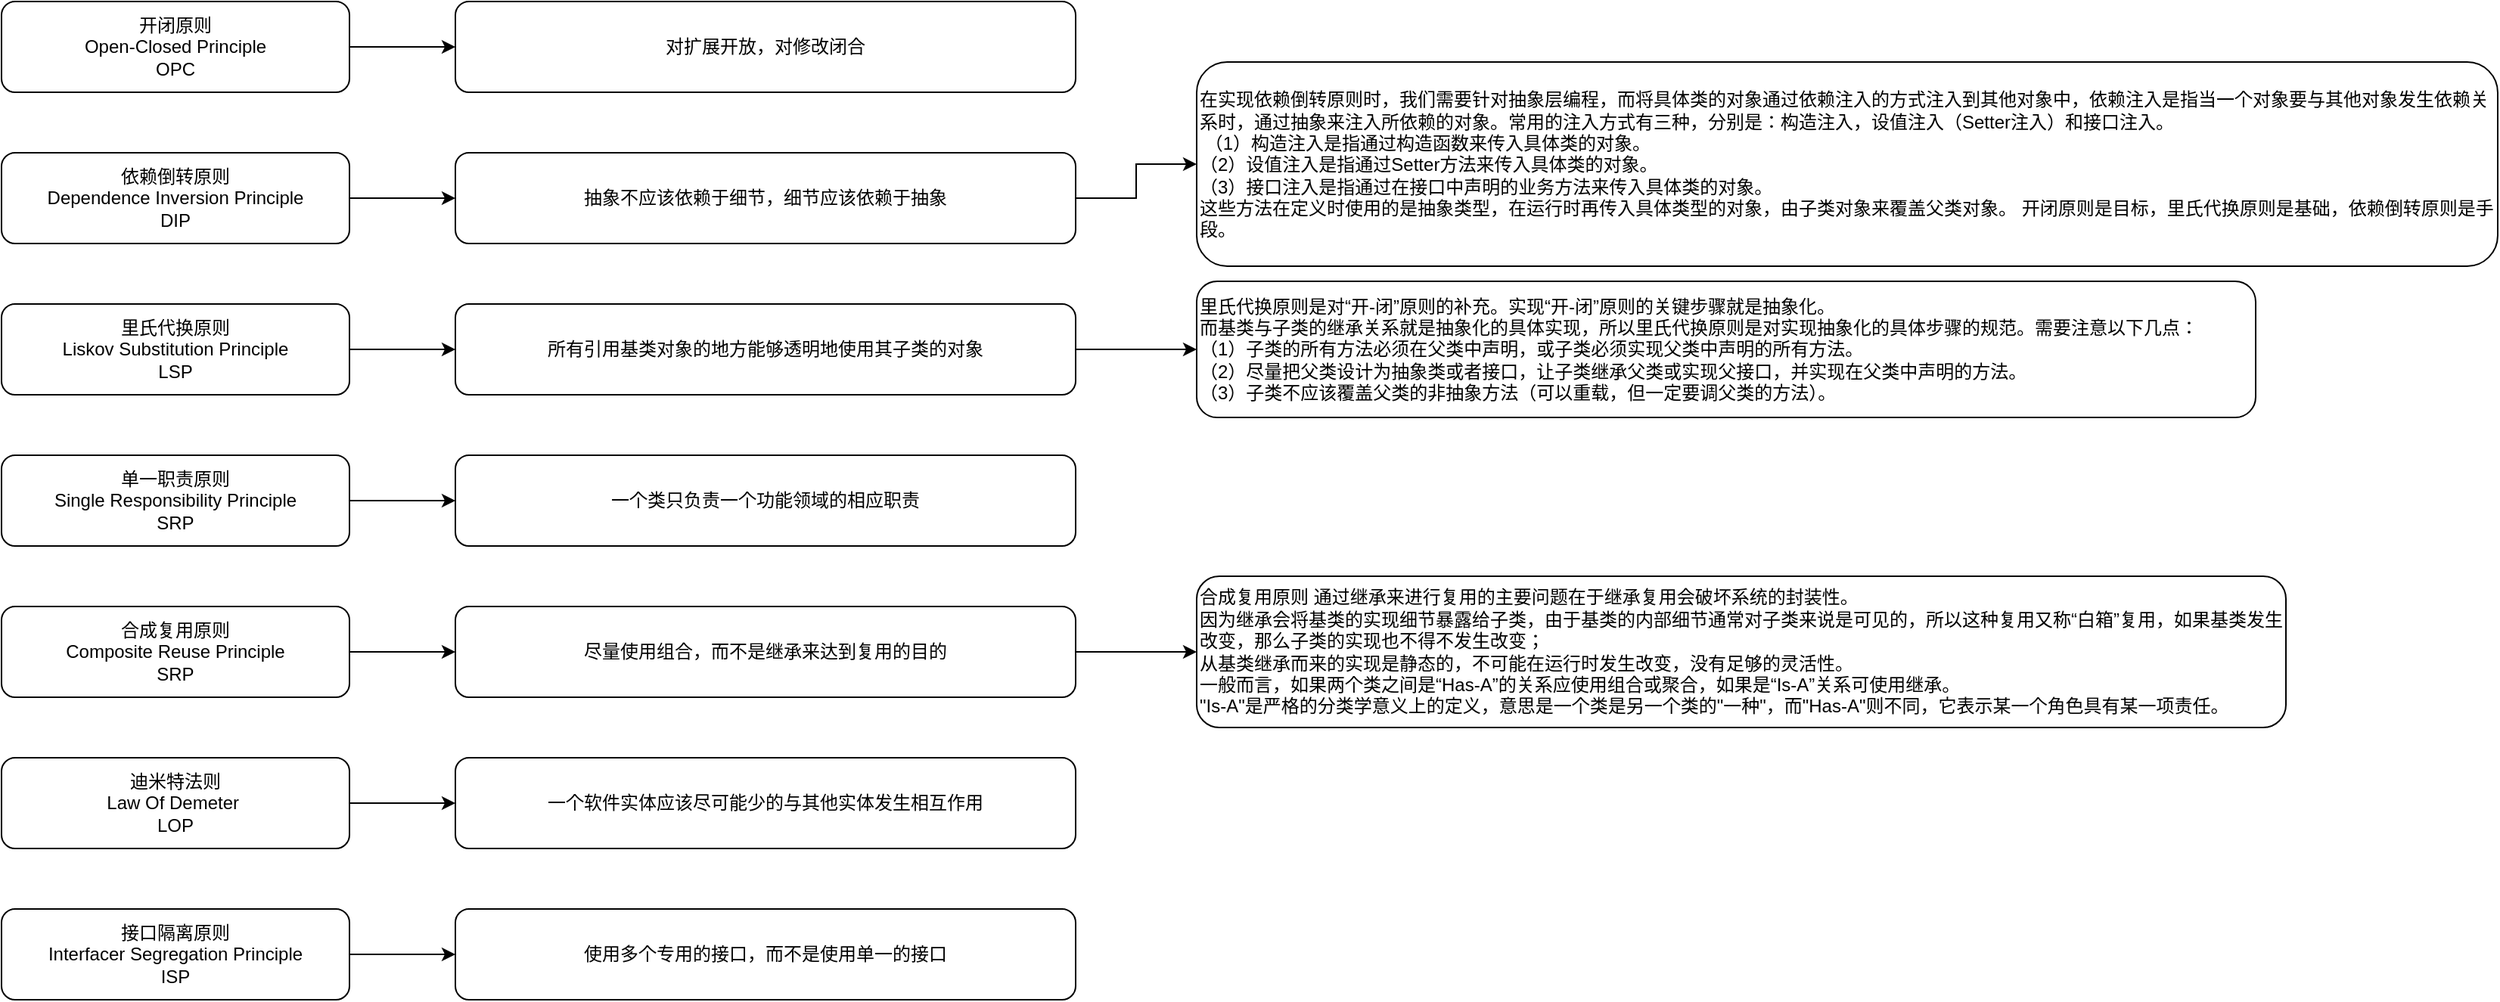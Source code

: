 <mxfile version="13.10.4" type="github">
  <diagram id="IH-vpjTIQTwsLYozW_Uu" name="第 1 页">
    <mxGraphModel dx="1422" dy="794" grid="1" gridSize="10" guides="1" tooltips="1" connect="1" arrows="1" fold="1" page="1" pageScale="1" pageWidth="1169" pageHeight="1654" math="0" shadow="0">
      <root>
        <mxCell id="0" />
        <mxCell id="1" parent="0" />
        <mxCell id="asruQh3GKz0RM7dly7mq-5" style="edgeStyle=orthogonalEdgeStyle;rounded=0;orthogonalLoop=1;jettySize=auto;html=1;entryX=0;entryY=0.5;entryDx=0;entryDy=0;" edge="1" parent="1" source="asruQh3GKz0RM7dly7mq-1" target="asruQh3GKz0RM7dly7mq-2">
          <mxGeometry relative="1" as="geometry" />
        </mxCell>
        <mxCell id="asruQh3GKz0RM7dly7mq-1" value="开闭原则&lt;br&gt;Open-Closed Principle&lt;br&gt;OPC" style="rounded=1;whiteSpace=wrap;html=1;" vertex="1" parent="1">
          <mxGeometry x="80" y="130" width="230" height="60" as="geometry" />
        </mxCell>
        <mxCell id="asruQh3GKz0RM7dly7mq-2" value="对扩展开放，对修改闭合" style="rounded=1;whiteSpace=wrap;html=1;" vertex="1" parent="1">
          <mxGeometry x="380" y="130" width="410" height="60" as="geometry" />
        </mxCell>
        <mxCell id="asruQh3GKz0RM7dly7mq-17" style="edgeStyle=orthogonalEdgeStyle;rounded=0;orthogonalLoop=1;jettySize=auto;html=1;entryX=0;entryY=0.5;entryDx=0;entryDy=0;" edge="1" parent="1" source="asruQh3GKz0RM7dly7mq-4" target="asruQh3GKz0RM7dly7mq-6">
          <mxGeometry relative="1" as="geometry" />
        </mxCell>
        <mxCell id="asruQh3GKz0RM7dly7mq-4" value="依赖倒转原则&lt;br&gt;Dependence Inversion Principle&lt;br&gt;DIP" style="rounded=1;whiteSpace=wrap;html=1;" vertex="1" parent="1">
          <mxGeometry x="80" y="230" width="230" height="60" as="geometry" />
        </mxCell>
        <mxCell id="asruQh3GKz0RM7dly7mq-28" style="edgeStyle=orthogonalEdgeStyle;rounded=0;orthogonalLoop=1;jettySize=auto;html=1;" edge="1" parent="1" source="asruQh3GKz0RM7dly7mq-6" target="asruQh3GKz0RM7dly7mq-27">
          <mxGeometry relative="1" as="geometry" />
        </mxCell>
        <mxCell id="asruQh3GKz0RM7dly7mq-6" value="抽象不应该依赖于细节，细节应该依赖于抽象" style="rounded=1;whiteSpace=wrap;html=1;" vertex="1" parent="1">
          <mxGeometry x="380" y="230" width="410" height="60" as="geometry" />
        </mxCell>
        <mxCell id="asruQh3GKz0RM7dly7mq-18" style="edgeStyle=orthogonalEdgeStyle;rounded=0;orthogonalLoop=1;jettySize=auto;html=1;" edge="1" parent="1" source="asruQh3GKz0RM7dly7mq-7" target="asruQh3GKz0RM7dly7mq-8">
          <mxGeometry relative="1" as="geometry" />
        </mxCell>
        <mxCell id="asruQh3GKz0RM7dly7mq-7" value="里氏代换原则&lt;br&gt;Liskov Substitution Principle&lt;br&gt;LSP" style="rounded=1;whiteSpace=wrap;html=1;" vertex="1" parent="1">
          <mxGeometry x="80" y="330" width="230" height="60" as="geometry" />
        </mxCell>
        <mxCell id="asruQh3GKz0RM7dly7mq-26" style="edgeStyle=orthogonalEdgeStyle;rounded=0;orthogonalLoop=1;jettySize=auto;html=1;entryX=0;entryY=0.5;entryDx=0;entryDy=0;" edge="1" parent="1" source="asruQh3GKz0RM7dly7mq-8" target="asruQh3GKz0RM7dly7mq-25">
          <mxGeometry relative="1" as="geometry" />
        </mxCell>
        <mxCell id="asruQh3GKz0RM7dly7mq-8" value="所有引用基类对象的地方能够透明地使用其子类的对象" style="rounded=1;whiteSpace=wrap;html=1;" vertex="1" parent="1">
          <mxGeometry x="380" y="330" width="410" height="60" as="geometry" />
        </mxCell>
        <mxCell id="asruQh3GKz0RM7dly7mq-19" style="edgeStyle=orthogonalEdgeStyle;rounded=0;orthogonalLoop=1;jettySize=auto;html=1;entryX=0;entryY=0.5;entryDx=0;entryDy=0;" edge="1" parent="1" source="asruQh3GKz0RM7dly7mq-9" target="asruQh3GKz0RM7dly7mq-10">
          <mxGeometry relative="1" as="geometry" />
        </mxCell>
        <mxCell id="asruQh3GKz0RM7dly7mq-9" value="单一职责原则&lt;br&gt;Single Responsibility Principle&lt;br&gt;SRP" style="rounded=1;whiteSpace=wrap;html=1;" vertex="1" parent="1">
          <mxGeometry x="80" y="430" width="230" height="60" as="geometry" />
        </mxCell>
        <mxCell id="asruQh3GKz0RM7dly7mq-10" value="一个类只负责一个功能领域的相应职责" style="rounded=1;whiteSpace=wrap;html=1;" vertex="1" parent="1">
          <mxGeometry x="380" y="430" width="410" height="60" as="geometry" />
        </mxCell>
        <mxCell id="asruQh3GKz0RM7dly7mq-20" style="edgeStyle=orthogonalEdgeStyle;rounded=0;orthogonalLoop=1;jettySize=auto;html=1;entryX=0;entryY=0.5;entryDx=0;entryDy=0;" edge="1" parent="1" source="asruQh3GKz0RM7dly7mq-11" target="asruQh3GKz0RM7dly7mq-13">
          <mxGeometry relative="1" as="geometry" />
        </mxCell>
        <mxCell id="asruQh3GKz0RM7dly7mq-11" value="合成复用原则&lt;br&gt;Composite Reuse Principle&lt;br&gt;SRP" style="rounded=1;whiteSpace=wrap;html=1;" vertex="1" parent="1">
          <mxGeometry x="80" y="530" width="230" height="60" as="geometry" />
        </mxCell>
        <mxCell id="asruQh3GKz0RM7dly7mq-30" style="edgeStyle=orthogonalEdgeStyle;rounded=0;orthogonalLoop=1;jettySize=auto;html=1;entryX=0;entryY=0.5;entryDx=0;entryDy=0;" edge="1" parent="1" source="asruQh3GKz0RM7dly7mq-13" target="asruQh3GKz0RM7dly7mq-29">
          <mxGeometry relative="1" as="geometry" />
        </mxCell>
        <mxCell id="asruQh3GKz0RM7dly7mq-13" value="尽量使用组合，而不是继承来达到复用的目的" style="rounded=1;whiteSpace=wrap;html=1;" vertex="1" parent="1">
          <mxGeometry x="380" y="530" width="410" height="60" as="geometry" />
        </mxCell>
        <mxCell id="asruQh3GKz0RM7dly7mq-21" style="edgeStyle=orthogonalEdgeStyle;rounded=0;orthogonalLoop=1;jettySize=auto;html=1;entryX=0;entryY=0.5;entryDx=0;entryDy=0;" edge="1" parent="1" source="asruQh3GKz0RM7dly7mq-14" target="asruQh3GKz0RM7dly7mq-15">
          <mxGeometry relative="1" as="geometry" />
        </mxCell>
        <mxCell id="asruQh3GKz0RM7dly7mq-14" value="迪米特法则&lt;br&gt;Law Of Demeter&amp;nbsp;&lt;br&gt;LOP" style="rounded=1;whiteSpace=wrap;html=1;" vertex="1" parent="1">
          <mxGeometry x="80" y="630" width="230" height="60" as="geometry" />
        </mxCell>
        <mxCell id="asruQh3GKz0RM7dly7mq-15" value="一个软件实体应该尽可能少的与其他实体发生相互作用" style="rounded=1;whiteSpace=wrap;html=1;" vertex="1" parent="1">
          <mxGeometry x="380" y="630" width="410" height="60" as="geometry" />
        </mxCell>
        <mxCell id="asruQh3GKz0RM7dly7mq-24" style="edgeStyle=orthogonalEdgeStyle;rounded=0;orthogonalLoop=1;jettySize=auto;html=1;entryX=0;entryY=0.5;entryDx=0;entryDy=0;" edge="1" parent="1" source="asruQh3GKz0RM7dly7mq-22" target="asruQh3GKz0RM7dly7mq-23">
          <mxGeometry relative="1" as="geometry" />
        </mxCell>
        <mxCell id="asruQh3GKz0RM7dly7mq-22" value="接口隔离原则&lt;br&gt;Interfacer Segregation Principle&lt;br&gt;ISP" style="rounded=1;whiteSpace=wrap;html=1;" vertex="1" parent="1">
          <mxGeometry x="80" y="730" width="230" height="60" as="geometry" />
        </mxCell>
        <mxCell id="asruQh3GKz0RM7dly7mq-23" value="使用多个专用的接口，而不是使用单一的接口" style="rounded=1;whiteSpace=wrap;html=1;" vertex="1" parent="1">
          <mxGeometry x="380" y="730" width="410" height="60" as="geometry" />
        </mxCell>
        <mxCell id="asruQh3GKz0RM7dly7mq-25" value="里氏代换原则是对“开-闭”原则的补充。实现“开-闭”原则的关键步骤就是抽象化。&lt;br&gt;而基类与子类的继承关系就是抽象化的具体实现，所以里氏代换原则是对实现抽象化的具体步骤的规范。需要注意以下几点： &lt;br&gt;（1）子类的所有方法必须在父类中声明，或子类必须实现父类中声明的所有方法。 &lt;br&gt;（2）尽量把父类设计为抽象类或者接口，让子类继承父类或实现父接口，并实现在父类中声明的方法。 &lt;br&gt;&lt;div&gt;&lt;span&gt;（3）子类不应该覆盖父类的非抽象方法（可以重载，但一定要调父类的方法）。&lt;/span&gt;&lt;/div&gt;" style="rounded=1;whiteSpace=wrap;html=1;align=left;" vertex="1" parent="1">
          <mxGeometry x="870" y="315" width="700" height="90" as="geometry" />
        </mxCell>
        <mxCell id="asruQh3GKz0RM7dly7mq-27" value="在实现依赖倒转原则时，我们需要针对抽象层编程，而将具体类的对象通过依赖注入的方式注入到其他对象中，依赖注入是指当一个对象要与其他对象发生依赖关系时，通过抽象来注入所依赖的对象。常用的注入方式有三种，分别是：构造注入，设值注入（Setter注入）和接口注入。&lt;br&gt;&amp;nbsp;（1）构造注入是指通过构造函数来传入具体类的对象。 &lt;br&gt;（2）设值注入是指通过Setter方法来传入具体类的对象。 &lt;br&gt;（3）接口注入是指通过在接口中声明的业务方法来传入具体类的对象。 &lt;br&gt;这些方法在定义时使用的是抽象类型，在运行时再传入具体类型的对象，由子类对象来覆盖父类对象。 开闭原则是目标，里氏代换原则是基础，依赖倒转原则是手段。" style="rounded=1;whiteSpace=wrap;html=1;align=left;" vertex="1" parent="1">
          <mxGeometry x="870" y="170" width="860" height="135" as="geometry" />
        </mxCell>
        <mxCell id="asruQh3GKz0RM7dly7mq-29" value="合成复用原则 通过继承来进行复用的主要问题在于继承复用会破坏系统的封装性。&lt;br&gt;因为继承会将基类的实现细节暴露给子类，由于基类的内部细节通常对子类来说是可见的，所以这种复用又称“白箱”复用，如果基类发生改变，那么子类的实现也不得不发生改变；&lt;br&gt;从基类继承而来的实现是静态的，不可能在运行时发生改变，没有足够的灵活性。 &lt;br&gt;一般而言，如果两个类之间是“Has-A”的关系应使用组合或聚合，如果是“Is-A”关系可使用继承。&lt;br&gt;&quot;Is-A&quot;是严格的分类学意义上的定义，意思是一个类是另一个类的&quot;一种&quot;，而&quot;Has-A&quot;则不同，它表示某一个角色具有某一项责任。" style="rounded=1;whiteSpace=wrap;html=1;align=left;" vertex="1" parent="1">
          <mxGeometry x="870" y="510" width="720" height="100" as="geometry" />
        </mxCell>
      </root>
    </mxGraphModel>
  </diagram>
</mxfile>
